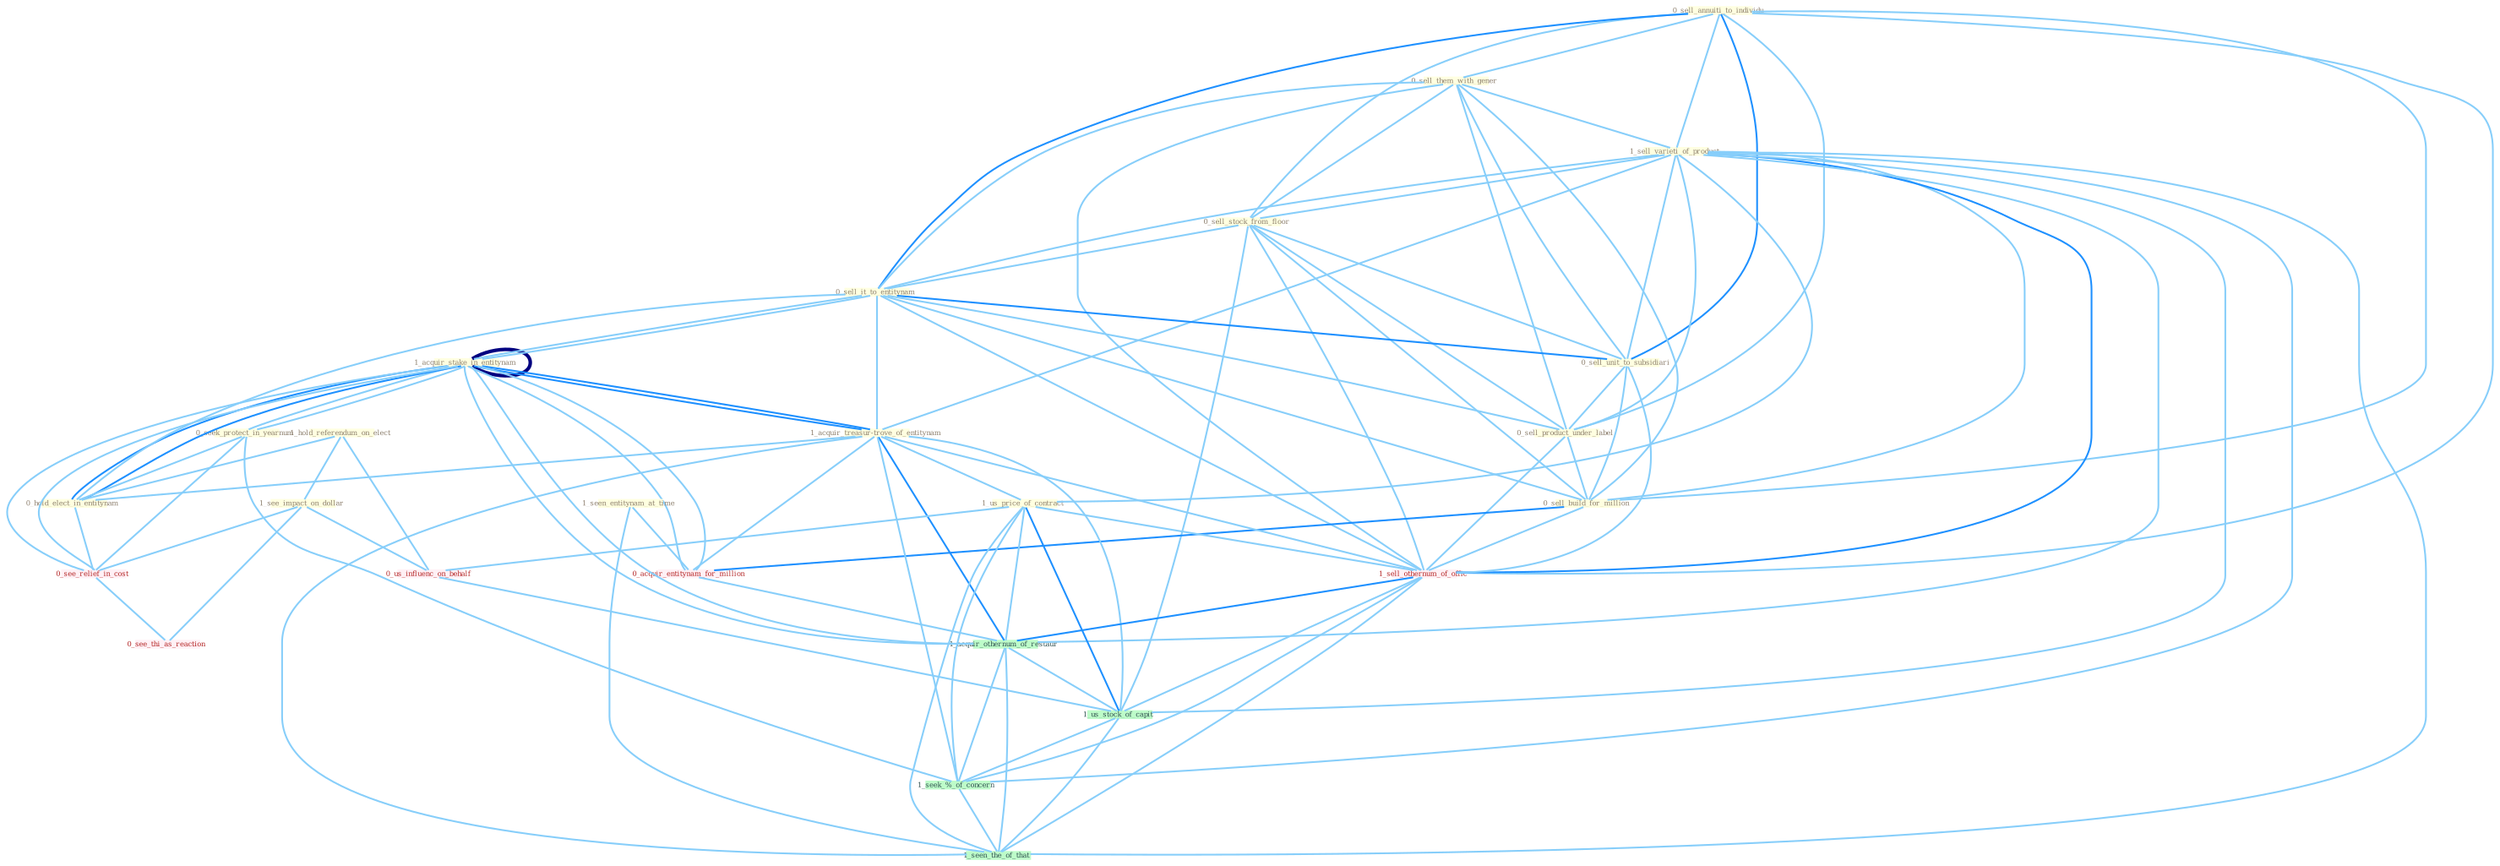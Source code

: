 Graph G{ 
    node
    [shape=polygon,style=filled,width=.5,height=.06,color="#BDFCC9",fixedsize=true,fontsize=4,
    fontcolor="#2f4f4f"];
    {node
    [color="#ffffe0", fontcolor="#8b7d6b"] "0_sell_annuiti_to_individu " "1_acquir_stake_in_entitynam " "0_sell_them_with_gener " "1_sell_varieti_of_product " "1_hold_referendum_on_elect " "0_sell_stock_from_floor " "0_sell_it_to_entitynam " "0_sell_unit_to_subsidiari " "0_sell_product_under_label " "1_see_impact_on_dollar " "1_acquir_stake_in_entitynam " "0_seek_protect_in_yearnum " "0_sell_build_for_million " "1_seen_entitynam_at_time " "1_acquir_treasur-trove_of_entitynam " "0_hold_elect_in_entitynam " "1_us_price_of_contract "}
{node [color="#fff0f5", fontcolor="#b22222"] "0_acquir_entitynam_for_million " "1_sell_othernum_of_offic " "0_us_influenc_on_behalf " "0_see_relief_in_cost " "0_see_thi_as_reaction "}
edge [color="#B0E2FF"];

	"0_sell_annuiti_to_individu " -- "0_sell_them_with_gener " [w="1", color="#87cefa" ];
	"0_sell_annuiti_to_individu " -- "1_sell_varieti_of_product " [w="1", color="#87cefa" ];
	"0_sell_annuiti_to_individu " -- "0_sell_stock_from_floor " [w="1", color="#87cefa" ];
	"0_sell_annuiti_to_individu " -- "0_sell_it_to_entitynam " [w="2", color="#1e90ff" , len=0.8];
	"0_sell_annuiti_to_individu " -- "0_sell_unit_to_subsidiari " [w="2", color="#1e90ff" , len=0.8];
	"0_sell_annuiti_to_individu " -- "0_sell_product_under_label " [w="1", color="#87cefa" ];
	"0_sell_annuiti_to_individu " -- "0_sell_build_for_million " [w="1", color="#87cefa" ];
	"0_sell_annuiti_to_individu " -- "1_sell_othernum_of_offic " [w="1", color="#87cefa" ];
	"1_acquir_stake_in_entitynam " -- "0_sell_it_to_entitynam " [w="1", color="#87cefa" ];
	"1_acquir_stake_in_entitynam " -- "1_acquir_stake_in_entitynam " [w="4", style=bold, color="#000080", len=0.4];
	"1_acquir_stake_in_entitynam " -- "0_seek_protect_in_yearnum " [w="1", color="#87cefa" ];
	"1_acquir_stake_in_entitynam " -- "1_acquir_treasur-trove_of_entitynam " [w="2", color="#1e90ff" , len=0.8];
	"1_acquir_stake_in_entitynam " -- "0_hold_elect_in_entitynam " [w="2", color="#1e90ff" , len=0.8];
	"1_acquir_stake_in_entitynam " -- "0_acquir_entitynam_for_million " [w="1", color="#87cefa" ];
	"1_acquir_stake_in_entitynam " -- "0_see_relief_in_cost " [w="1", color="#87cefa" ];
	"1_acquir_stake_in_entitynam " -- "1_acquir_othernum_of_restaur " [w="1", color="#87cefa" ];
	"0_sell_them_with_gener " -- "1_sell_varieti_of_product " [w="1", color="#87cefa" ];
	"0_sell_them_with_gener " -- "0_sell_stock_from_floor " [w="1", color="#87cefa" ];
	"0_sell_them_with_gener " -- "0_sell_it_to_entitynam " [w="1", color="#87cefa" ];
	"0_sell_them_with_gener " -- "0_sell_unit_to_subsidiari " [w="1", color="#87cefa" ];
	"0_sell_them_with_gener " -- "0_sell_product_under_label " [w="1", color="#87cefa" ];
	"0_sell_them_with_gener " -- "0_sell_build_for_million " [w="1", color="#87cefa" ];
	"0_sell_them_with_gener " -- "1_sell_othernum_of_offic " [w="1", color="#87cefa" ];
	"1_sell_varieti_of_product " -- "0_sell_stock_from_floor " [w="1", color="#87cefa" ];
	"1_sell_varieti_of_product " -- "0_sell_it_to_entitynam " [w="1", color="#87cefa" ];
	"1_sell_varieti_of_product " -- "0_sell_unit_to_subsidiari " [w="1", color="#87cefa" ];
	"1_sell_varieti_of_product " -- "0_sell_product_under_label " [w="1", color="#87cefa" ];
	"1_sell_varieti_of_product " -- "0_sell_build_for_million " [w="1", color="#87cefa" ];
	"1_sell_varieti_of_product " -- "1_acquir_treasur-trove_of_entitynam " [w="1", color="#87cefa" ];
	"1_sell_varieti_of_product " -- "1_us_price_of_contract " [w="1", color="#87cefa" ];
	"1_sell_varieti_of_product " -- "1_sell_othernum_of_offic " [w="2", color="#1e90ff" , len=0.8];
	"1_sell_varieti_of_product " -- "1_acquir_othernum_of_restaur " [w="1", color="#87cefa" ];
	"1_sell_varieti_of_product " -- "1_us_stock_of_capit " [w="1", color="#87cefa" ];
	"1_sell_varieti_of_product " -- "1_seek_%_of_concern " [w="1", color="#87cefa" ];
	"1_sell_varieti_of_product " -- "1_seen_the_of_that " [w="1", color="#87cefa" ];
	"1_hold_referendum_on_elect " -- "1_see_impact_on_dollar " [w="1", color="#87cefa" ];
	"1_hold_referendum_on_elect " -- "0_hold_elect_in_entitynam " [w="1", color="#87cefa" ];
	"1_hold_referendum_on_elect " -- "0_us_influenc_on_behalf " [w="1", color="#87cefa" ];
	"0_sell_stock_from_floor " -- "0_sell_it_to_entitynam " [w="1", color="#87cefa" ];
	"0_sell_stock_from_floor " -- "0_sell_unit_to_subsidiari " [w="1", color="#87cefa" ];
	"0_sell_stock_from_floor " -- "0_sell_product_under_label " [w="1", color="#87cefa" ];
	"0_sell_stock_from_floor " -- "0_sell_build_for_million " [w="1", color="#87cefa" ];
	"0_sell_stock_from_floor " -- "1_sell_othernum_of_offic " [w="1", color="#87cefa" ];
	"0_sell_stock_from_floor " -- "1_us_stock_of_capit " [w="1", color="#87cefa" ];
	"0_sell_it_to_entitynam " -- "0_sell_unit_to_subsidiari " [w="2", color="#1e90ff" , len=0.8];
	"0_sell_it_to_entitynam " -- "0_sell_product_under_label " [w="1", color="#87cefa" ];
	"0_sell_it_to_entitynam " -- "1_acquir_stake_in_entitynam " [w="1", color="#87cefa" ];
	"0_sell_it_to_entitynam " -- "0_sell_build_for_million " [w="1", color="#87cefa" ];
	"0_sell_it_to_entitynam " -- "1_acquir_treasur-trove_of_entitynam " [w="1", color="#87cefa" ];
	"0_sell_it_to_entitynam " -- "0_hold_elect_in_entitynam " [w="1", color="#87cefa" ];
	"0_sell_it_to_entitynam " -- "1_sell_othernum_of_offic " [w="1", color="#87cefa" ];
	"0_sell_unit_to_subsidiari " -- "0_sell_product_under_label " [w="1", color="#87cefa" ];
	"0_sell_unit_to_subsidiari " -- "0_sell_build_for_million " [w="1", color="#87cefa" ];
	"0_sell_unit_to_subsidiari " -- "1_sell_othernum_of_offic " [w="1", color="#87cefa" ];
	"0_sell_product_under_label " -- "0_sell_build_for_million " [w="1", color="#87cefa" ];
	"0_sell_product_under_label " -- "1_sell_othernum_of_offic " [w="1", color="#87cefa" ];
	"1_see_impact_on_dollar " -- "0_us_influenc_on_behalf " [w="1", color="#87cefa" ];
	"1_see_impact_on_dollar " -- "0_see_relief_in_cost " [w="1", color="#87cefa" ];
	"1_see_impact_on_dollar " -- "0_see_thi_as_reaction " [w="1", color="#87cefa" ];
	"1_acquir_stake_in_entitynam " -- "0_seek_protect_in_yearnum " [w="1", color="#87cefa" ];
	"1_acquir_stake_in_entitynam " -- "1_acquir_treasur-trove_of_entitynam " [w="2", color="#1e90ff" , len=0.8];
	"1_acquir_stake_in_entitynam " -- "0_hold_elect_in_entitynam " [w="2", color="#1e90ff" , len=0.8];
	"1_acquir_stake_in_entitynam " -- "0_acquir_entitynam_for_million " [w="1", color="#87cefa" ];
	"1_acquir_stake_in_entitynam " -- "0_see_relief_in_cost " [w="1", color="#87cefa" ];
	"1_acquir_stake_in_entitynam " -- "1_acquir_othernum_of_restaur " [w="1", color="#87cefa" ];
	"0_seek_protect_in_yearnum " -- "0_hold_elect_in_entitynam " [w="1", color="#87cefa" ];
	"0_seek_protect_in_yearnum " -- "0_see_relief_in_cost " [w="1", color="#87cefa" ];
	"0_seek_protect_in_yearnum " -- "1_seek_%_of_concern " [w="1", color="#87cefa" ];
	"0_sell_build_for_million " -- "0_acquir_entitynam_for_million " [w="2", color="#1e90ff" , len=0.8];
	"0_sell_build_for_million " -- "1_sell_othernum_of_offic " [w="1", color="#87cefa" ];
	"1_seen_entitynam_at_time " -- "0_acquir_entitynam_for_million " [w="1", color="#87cefa" ];
	"1_seen_entitynam_at_time " -- "1_seen_the_of_that " [w="1", color="#87cefa" ];
	"1_acquir_treasur-trove_of_entitynam " -- "0_hold_elect_in_entitynam " [w="1", color="#87cefa" ];
	"1_acquir_treasur-trove_of_entitynam " -- "1_us_price_of_contract " [w="1", color="#87cefa" ];
	"1_acquir_treasur-trove_of_entitynam " -- "0_acquir_entitynam_for_million " [w="1", color="#87cefa" ];
	"1_acquir_treasur-trove_of_entitynam " -- "1_sell_othernum_of_offic " [w="1", color="#87cefa" ];
	"1_acquir_treasur-trove_of_entitynam " -- "1_acquir_othernum_of_restaur " [w="2", color="#1e90ff" , len=0.8];
	"1_acquir_treasur-trove_of_entitynam " -- "1_us_stock_of_capit " [w="1", color="#87cefa" ];
	"1_acquir_treasur-trove_of_entitynam " -- "1_seek_%_of_concern " [w="1", color="#87cefa" ];
	"1_acquir_treasur-trove_of_entitynam " -- "1_seen_the_of_that " [w="1", color="#87cefa" ];
	"0_hold_elect_in_entitynam " -- "0_see_relief_in_cost " [w="1", color="#87cefa" ];
	"1_us_price_of_contract " -- "1_sell_othernum_of_offic " [w="1", color="#87cefa" ];
	"1_us_price_of_contract " -- "0_us_influenc_on_behalf " [w="1", color="#87cefa" ];
	"1_us_price_of_contract " -- "1_acquir_othernum_of_restaur " [w="1", color="#87cefa" ];
	"1_us_price_of_contract " -- "1_us_stock_of_capit " [w="2", color="#1e90ff" , len=0.8];
	"1_us_price_of_contract " -- "1_seek_%_of_concern " [w="1", color="#87cefa" ];
	"1_us_price_of_contract " -- "1_seen_the_of_that " [w="1", color="#87cefa" ];
	"0_acquir_entitynam_for_million " -- "1_acquir_othernum_of_restaur " [w="1", color="#87cefa" ];
	"1_sell_othernum_of_offic " -- "1_acquir_othernum_of_restaur " [w="2", color="#1e90ff" , len=0.8];
	"1_sell_othernum_of_offic " -- "1_us_stock_of_capit " [w="1", color="#87cefa" ];
	"1_sell_othernum_of_offic " -- "1_seek_%_of_concern " [w="1", color="#87cefa" ];
	"1_sell_othernum_of_offic " -- "1_seen_the_of_that " [w="1", color="#87cefa" ];
	"0_us_influenc_on_behalf " -- "1_us_stock_of_capit " [w="1", color="#87cefa" ];
	"0_see_relief_in_cost " -- "0_see_thi_as_reaction " [w="1", color="#87cefa" ];
	"1_acquir_othernum_of_restaur " -- "1_us_stock_of_capit " [w="1", color="#87cefa" ];
	"1_acquir_othernum_of_restaur " -- "1_seek_%_of_concern " [w="1", color="#87cefa" ];
	"1_acquir_othernum_of_restaur " -- "1_seen_the_of_that " [w="1", color="#87cefa" ];
	"1_us_stock_of_capit " -- "1_seek_%_of_concern " [w="1", color="#87cefa" ];
	"1_us_stock_of_capit " -- "1_seen_the_of_that " [w="1", color="#87cefa" ];
	"1_seek_%_of_concern " -- "1_seen_the_of_that " [w="1", color="#87cefa" ];
}